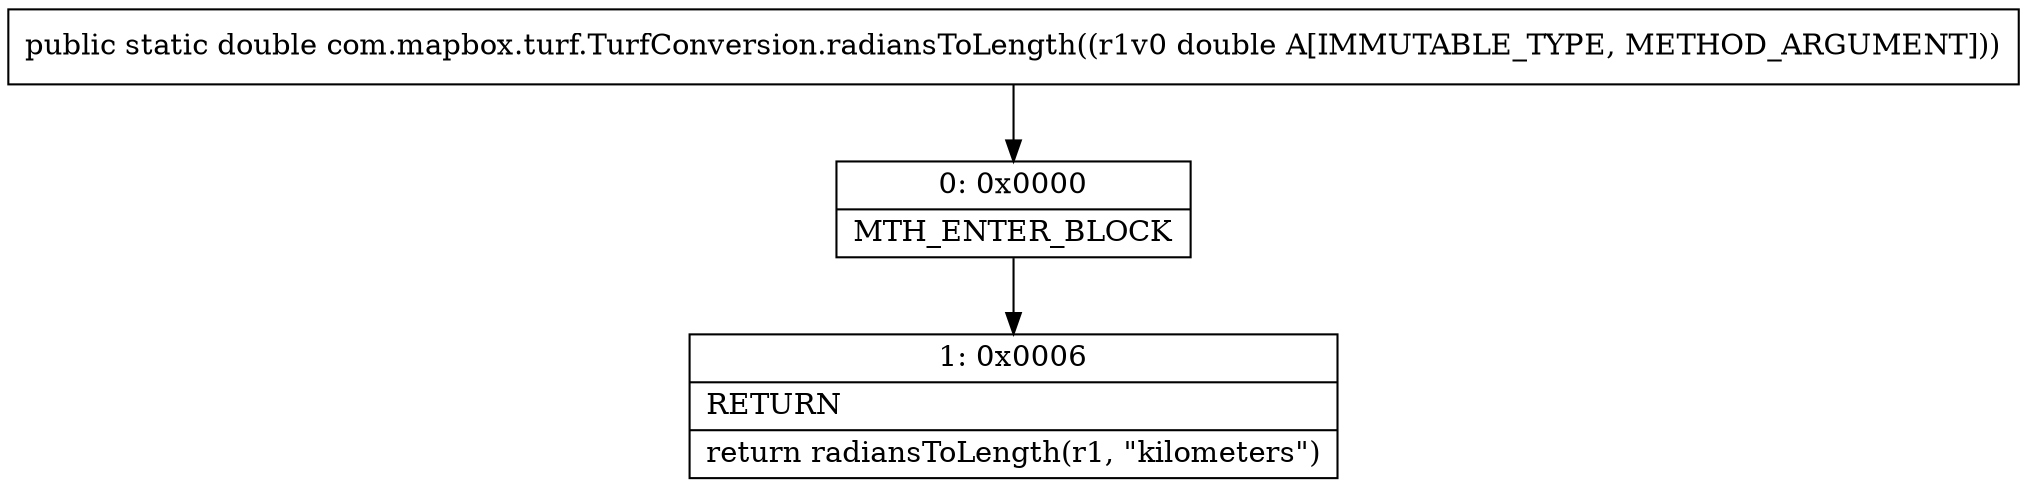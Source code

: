 digraph "CFG forcom.mapbox.turf.TurfConversion.radiansToLength(D)D" {
Node_0 [shape=record,label="{0\:\ 0x0000|MTH_ENTER_BLOCK\l}"];
Node_1 [shape=record,label="{1\:\ 0x0006|RETURN\l|return radiansToLength(r1, \"kilometers\")\l}"];
MethodNode[shape=record,label="{public static double com.mapbox.turf.TurfConversion.radiansToLength((r1v0 double A[IMMUTABLE_TYPE, METHOD_ARGUMENT])) }"];
MethodNode -> Node_0;
Node_0 -> Node_1;
}

